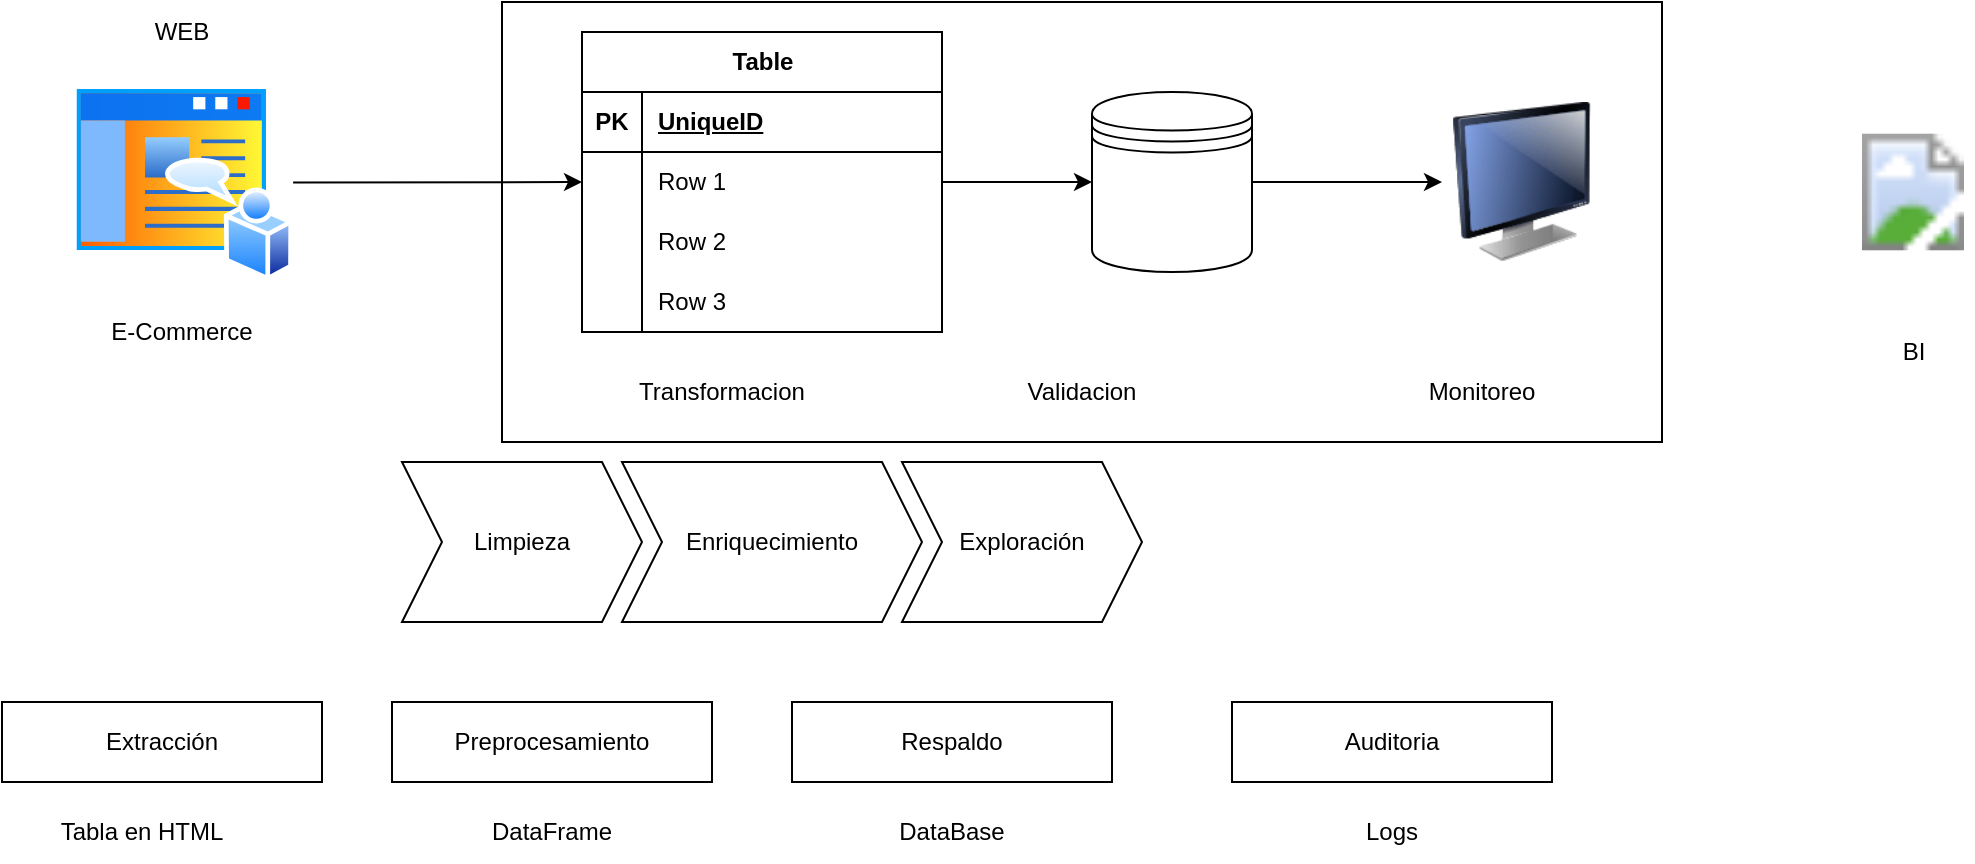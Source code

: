 <mxfile>
    <diagram id="aDhvdQfgJf8RlXR5c1Ti" name="Page-1">
        <mxGraphModel dx="1117" dy="827" grid="1" gridSize="10" guides="1" tooltips="1" connect="1" arrows="1" fold="1" page="1" pageScale="1" pageWidth="850" pageHeight="1100" math="0" shadow="0">
            <root>
                <mxCell id="0"/>
                <mxCell id="1" parent="0"/>
                <mxCell id="13" value="" style="rounded=0;whiteSpace=wrap;html=1;" vertex="1" parent="1">
                    <mxGeometry x="310" y="90" width="580" height="220" as="geometry"/>
                </mxCell>
                <mxCell id="2" value="Extracción" style="rounded=0;whiteSpace=wrap;html=1;" vertex="1" parent="1">
                    <mxGeometry x="60" y="440" width="160" height="40" as="geometry"/>
                </mxCell>
                <mxCell id="3" value="Tabla en HTML" style="text;html=1;align=center;verticalAlign=middle;whiteSpace=wrap;rounded=0;" vertex="1" parent="1">
                    <mxGeometry x="60" y="490" width="140" height="30" as="geometry"/>
                </mxCell>
                <mxCell id="4" value="Preprocesamiento" style="rounded=0;whiteSpace=wrap;html=1;" vertex="1" parent="1">
                    <mxGeometry x="255" y="440" width="160" height="40" as="geometry"/>
                </mxCell>
                <mxCell id="5" value="DataFrame" style="text;html=1;align=center;verticalAlign=middle;whiteSpace=wrap;rounded=0;" vertex="1" parent="1">
                    <mxGeometry x="265" y="490" width="140" height="30" as="geometry"/>
                </mxCell>
                <mxCell id="6" value="Respaldo" style="rounded=0;whiteSpace=wrap;html=1;" vertex="1" parent="1">
                    <mxGeometry x="455" y="440" width="160" height="40" as="geometry"/>
                </mxCell>
                <mxCell id="7" value="DataBase" style="text;html=1;align=center;verticalAlign=middle;whiteSpace=wrap;rounded=0;" vertex="1" parent="1">
                    <mxGeometry x="465" y="490" width="140" height="30" as="geometry"/>
                </mxCell>
                <mxCell id="8" value="Auditoria" style="rounded=0;whiteSpace=wrap;html=1;" vertex="1" parent="1">
                    <mxGeometry x="675" y="440" width="160" height="40" as="geometry"/>
                </mxCell>
                <mxCell id="9" value="Logs" style="text;html=1;align=center;verticalAlign=middle;whiteSpace=wrap;rounded=0;" vertex="1" parent="1">
                    <mxGeometry x="685" y="490" width="140" height="30" as="geometry"/>
                </mxCell>
                <mxCell id="40" style="edgeStyle=none;html=1;" edge="1" parent="1" source="10" target="15">
                    <mxGeometry relative="1" as="geometry"/>
                </mxCell>
                <mxCell id="10" value="" style="image;aspect=fixed;perimeter=ellipsePerimeter;html=1;align=center;shadow=0;dashed=0;spacingTop=3;image=img/lib/active_directory/home_page.svg;" vertex="1" parent="1">
                    <mxGeometry x="94.44" y="130" width="111.11" height="100" as="geometry"/>
                </mxCell>
                <mxCell id="11" value="WEB" style="text;html=1;align=center;verticalAlign=middle;whiteSpace=wrap;rounded=0;" vertex="1" parent="1">
                    <mxGeometry x="80" y="90" width="140" height="30" as="geometry"/>
                </mxCell>
                <mxCell id="12" value="E-Commerce" style="text;html=1;align=center;verticalAlign=middle;whiteSpace=wrap;rounded=0;" vertex="1" parent="1">
                    <mxGeometry x="80" y="240" width="140" height="30" as="geometry"/>
                </mxCell>
                <mxCell id="39" style="edgeStyle=none;html=1;" edge="1" parent="1" source="14" target="34">
                    <mxGeometry relative="1" as="geometry"/>
                </mxCell>
                <mxCell id="38" style="edgeStyle=none;html=1;" edge="1" parent="1" source="15" target="14">
                    <mxGeometry relative="1" as="geometry"/>
                </mxCell>
                <mxCell id="28" value="Transformacion" style="text;html=1;align=center;verticalAlign=middle;whiteSpace=wrap;rounded=0;" vertex="1" parent="1">
                    <mxGeometry x="350" y="270" width="140" height="30" as="geometry"/>
                </mxCell>
                <mxCell id="29" value="Validacion" style="text;html=1;align=center;verticalAlign=middle;whiteSpace=wrap;rounded=0;" vertex="1" parent="1">
                    <mxGeometry x="530" y="270" width="140" height="30" as="geometry"/>
                </mxCell>
                <mxCell id="30" value="Monitoreo" style="text;html=1;align=center;verticalAlign=middle;whiteSpace=wrap;rounded=0;" vertex="1" parent="1">
                    <mxGeometry x="730" y="270" width="140" height="30" as="geometry"/>
                </mxCell>
                <mxCell id="31" value="Enriquecimiento" style="shape=step;perimeter=stepPerimeter;whiteSpace=wrap;html=1;fixedSize=1;" vertex="1" parent="1">
                    <mxGeometry x="370" y="320" width="150" height="80" as="geometry"/>
                </mxCell>
                <mxCell id="32" value="Limpieza" style="shape=step;perimeter=stepPerimeter;whiteSpace=wrap;html=1;fixedSize=1;" vertex="1" parent="1">
                    <mxGeometry x="260" y="320" width="120" height="80" as="geometry"/>
                </mxCell>
                <mxCell id="33" value="Exploración" style="shape=step;perimeter=stepPerimeter;whiteSpace=wrap;html=1;fixedSize=1;" vertex="1" parent="1">
                    <mxGeometry x="510" y="320" width="120" height="80" as="geometry"/>
                </mxCell>
                <mxCell id="35" value="" style="image;aspect=fixed;html=1;points=[];align=center;fontSize=12;image=img/lib/azure2/power_platform/PowerBI.svg;" vertex="1" parent="1">
                    <mxGeometry x="990" y="151" width="51" height="68" as="geometry"/>
                </mxCell>
                <mxCell id="36" value="BI" style="text;html=1;align=center;verticalAlign=middle;whiteSpace=wrap;rounded=0;" vertex="1" parent="1">
                    <mxGeometry x="985.5" y="250" width="60" height="30" as="geometry"/>
                </mxCell>
                <mxCell id="14" value="" style="shape=datastore;whiteSpace=wrap;html=1;" vertex="1" parent="1">
                    <mxGeometry x="605" y="135" width="80" height="90" as="geometry"/>
                </mxCell>
                <mxCell id="15" value="Table" style="shape=table;startSize=30;container=1;collapsible=1;childLayout=tableLayout;fixedRows=1;rowLines=0;fontStyle=1;align=center;resizeLast=1;html=1;" vertex="1" parent="1">
                    <mxGeometry x="350" y="105" width="180" height="150" as="geometry"/>
                </mxCell>
                <mxCell id="16" value="" style="shape=tableRow;horizontal=0;startSize=0;swimlaneHead=0;swimlaneBody=0;fillColor=none;collapsible=0;dropTarget=0;points=[[0,0.5],[1,0.5]];portConstraint=eastwest;top=0;left=0;right=0;bottom=1;" vertex="1" parent="15">
                    <mxGeometry y="30" width="180" height="30" as="geometry"/>
                </mxCell>
                <mxCell id="17" value="PK" style="shape=partialRectangle;connectable=0;fillColor=none;top=0;left=0;bottom=0;right=0;fontStyle=1;overflow=hidden;whiteSpace=wrap;html=1;" vertex="1" parent="16">
                    <mxGeometry width="30" height="30" as="geometry">
                        <mxRectangle width="30" height="30" as="alternateBounds"/>
                    </mxGeometry>
                </mxCell>
                <mxCell id="18" value="UniqueID" style="shape=partialRectangle;connectable=0;fillColor=none;top=0;left=0;bottom=0;right=0;align=left;spacingLeft=6;fontStyle=5;overflow=hidden;whiteSpace=wrap;html=1;" vertex="1" parent="16">
                    <mxGeometry x="30" width="150" height="30" as="geometry">
                        <mxRectangle width="150" height="30" as="alternateBounds"/>
                    </mxGeometry>
                </mxCell>
                <mxCell id="19" value="" style="shape=tableRow;horizontal=0;startSize=0;swimlaneHead=0;swimlaneBody=0;fillColor=none;collapsible=0;dropTarget=0;points=[[0,0.5],[1,0.5]];portConstraint=eastwest;top=0;left=0;right=0;bottom=0;" vertex="1" parent="15">
                    <mxGeometry y="60" width="180" height="30" as="geometry"/>
                </mxCell>
                <mxCell id="20" value="" style="shape=partialRectangle;connectable=0;fillColor=none;top=0;left=0;bottom=0;right=0;editable=1;overflow=hidden;whiteSpace=wrap;html=1;" vertex="1" parent="19">
                    <mxGeometry width="30" height="30" as="geometry">
                        <mxRectangle width="30" height="30" as="alternateBounds"/>
                    </mxGeometry>
                </mxCell>
                <mxCell id="21" value="Row 1" style="shape=partialRectangle;connectable=0;fillColor=none;top=0;left=0;bottom=0;right=0;align=left;spacingLeft=6;overflow=hidden;whiteSpace=wrap;html=1;" vertex="1" parent="19">
                    <mxGeometry x="30" width="150" height="30" as="geometry">
                        <mxRectangle width="150" height="30" as="alternateBounds"/>
                    </mxGeometry>
                </mxCell>
                <mxCell id="22" value="" style="shape=tableRow;horizontal=0;startSize=0;swimlaneHead=0;swimlaneBody=0;fillColor=none;collapsible=0;dropTarget=0;points=[[0,0.5],[1,0.5]];portConstraint=eastwest;top=0;left=0;right=0;bottom=0;" vertex="1" parent="15">
                    <mxGeometry y="90" width="180" height="30" as="geometry"/>
                </mxCell>
                <mxCell id="23" value="" style="shape=partialRectangle;connectable=0;fillColor=none;top=0;left=0;bottom=0;right=0;editable=1;overflow=hidden;whiteSpace=wrap;html=1;" vertex="1" parent="22">
                    <mxGeometry width="30" height="30" as="geometry">
                        <mxRectangle width="30" height="30" as="alternateBounds"/>
                    </mxGeometry>
                </mxCell>
                <mxCell id="24" value="Row 2" style="shape=partialRectangle;connectable=0;fillColor=none;top=0;left=0;bottom=0;right=0;align=left;spacingLeft=6;overflow=hidden;whiteSpace=wrap;html=1;" vertex="1" parent="22">
                    <mxGeometry x="30" width="150" height="30" as="geometry">
                        <mxRectangle width="150" height="30" as="alternateBounds"/>
                    </mxGeometry>
                </mxCell>
                <mxCell id="25" value="" style="shape=tableRow;horizontal=0;startSize=0;swimlaneHead=0;swimlaneBody=0;fillColor=none;collapsible=0;dropTarget=0;points=[[0,0.5],[1,0.5]];portConstraint=eastwest;top=0;left=0;right=0;bottom=0;" vertex="1" parent="15">
                    <mxGeometry y="120" width="180" height="30" as="geometry"/>
                </mxCell>
                <mxCell id="26" value="" style="shape=partialRectangle;connectable=0;fillColor=none;top=0;left=0;bottom=0;right=0;editable=1;overflow=hidden;whiteSpace=wrap;html=1;" vertex="1" parent="25">
                    <mxGeometry width="30" height="30" as="geometry">
                        <mxRectangle width="30" height="30" as="alternateBounds"/>
                    </mxGeometry>
                </mxCell>
                <mxCell id="27" value="Row 3" style="shape=partialRectangle;connectable=0;fillColor=none;top=0;left=0;bottom=0;right=0;align=left;spacingLeft=6;overflow=hidden;whiteSpace=wrap;html=1;" vertex="1" parent="25">
                    <mxGeometry x="30" width="150" height="30" as="geometry">
                        <mxRectangle width="150" height="30" as="alternateBounds"/>
                    </mxGeometry>
                </mxCell>
                <mxCell id="34" value="" style="image;html=1;image=img/lib/clip_art/computers/Monitor_128x128.png" vertex="1" parent="1">
                    <mxGeometry x="780" y="140" width="80" height="80" as="geometry"/>
                </mxCell>
            </root>
        </mxGraphModel>
    </diagram>
</mxfile>